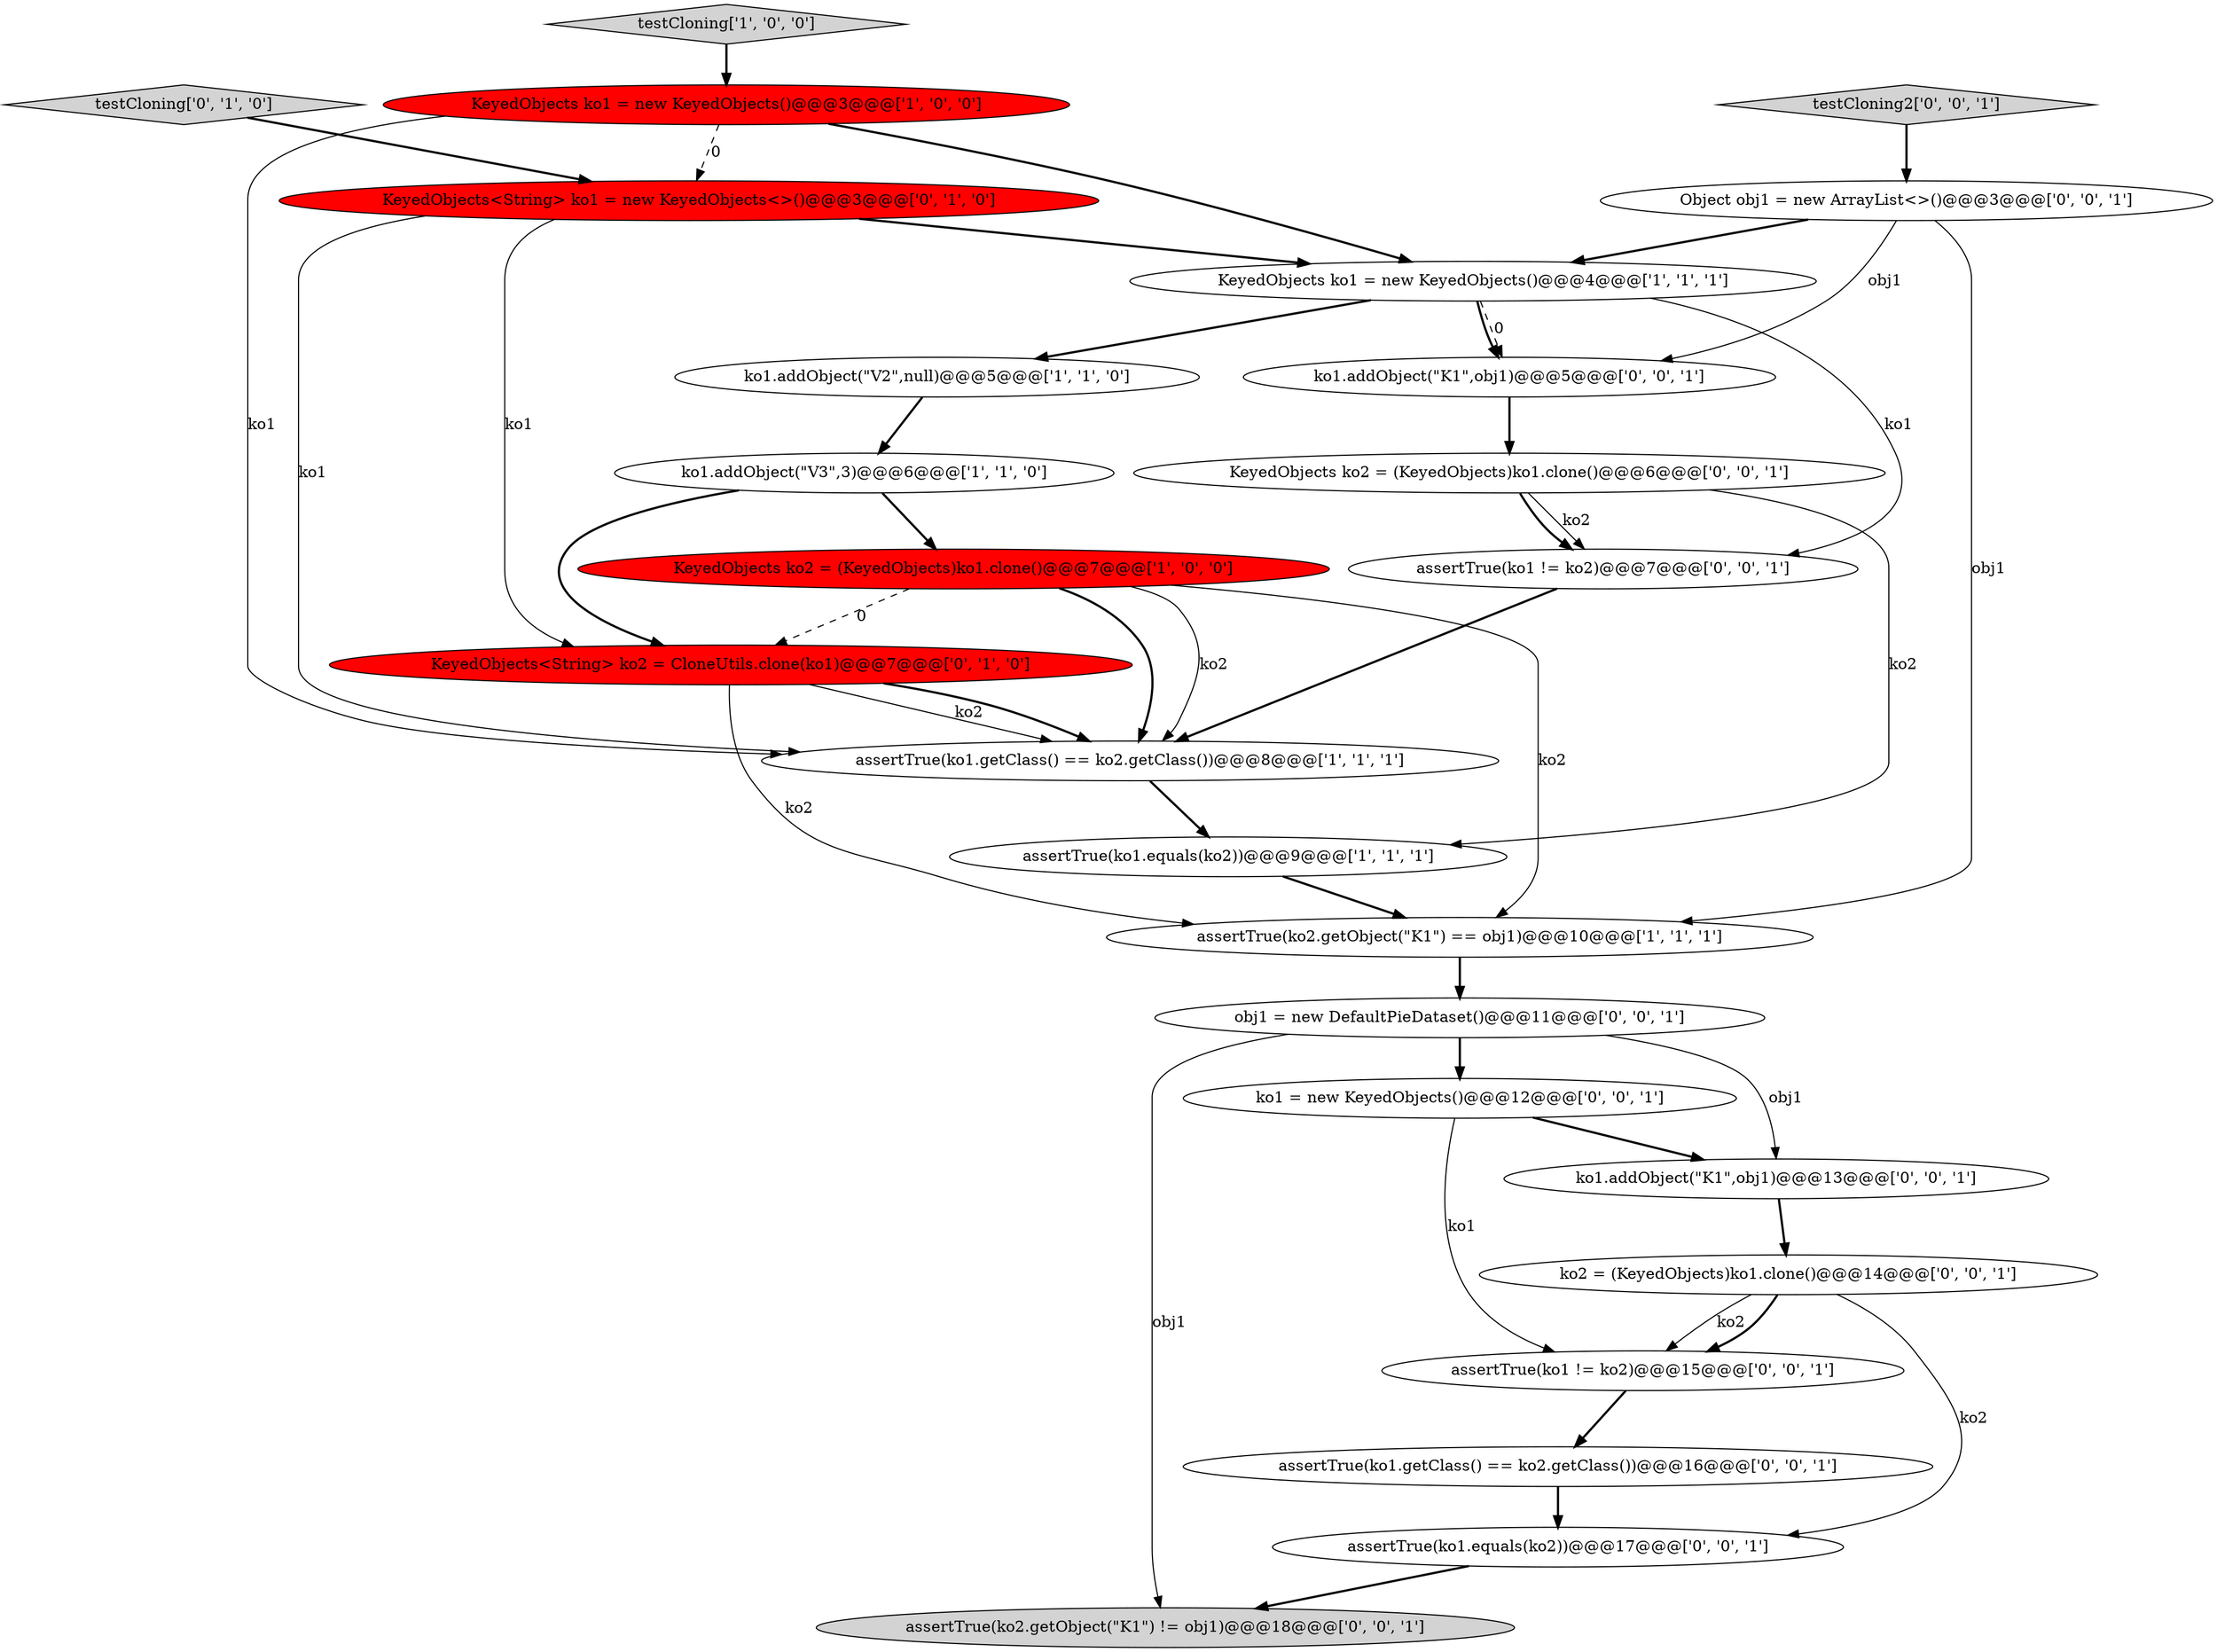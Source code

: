 digraph {
23 [style = filled, label = "testCloning2['0', '0', '1']", fillcolor = lightgray, shape = diamond image = "AAA0AAABBB3BBB"];
12 [style = filled, label = "ko1.addObject(\"K1\",obj1)@@@5@@@['0', '0', '1']", fillcolor = white, shape = ellipse image = "AAA0AAABBB3BBB"];
9 [style = filled, label = "KeyedObjects<String> ko2 = CloneUtils.clone(ko1)@@@7@@@['0', '1', '0']", fillcolor = red, shape = ellipse image = "AAA1AAABBB2BBB"];
19 [style = filled, label = "assertTrue(ko1 != ko2)@@@7@@@['0', '0', '1']", fillcolor = white, shape = ellipse image = "AAA0AAABBB3BBB"];
20 [style = filled, label = "assertTrue(ko1 != ko2)@@@15@@@['0', '0', '1']", fillcolor = white, shape = ellipse image = "AAA0AAABBB3BBB"];
10 [style = filled, label = "testCloning['0', '1', '0']", fillcolor = lightgray, shape = diamond image = "AAA0AAABBB2BBB"];
6 [style = filled, label = "ko1.addObject(\"V2\",null)@@@5@@@['1', '1', '0']", fillcolor = white, shape = ellipse image = "AAA0AAABBB1BBB"];
11 [style = filled, label = "KeyedObjects<String> ko1 = new KeyedObjects<>()@@@3@@@['0', '1', '0']", fillcolor = red, shape = ellipse image = "AAA1AAABBB2BBB"];
15 [style = filled, label = "KeyedObjects ko2 = (KeyedObjects)ko1.clone()@@@6@@@['0', '0', '1']", fillcolor = white, shape = ellipse image = "AAA0AAABBB3BBB"];
0 [style = filled, label = "KeyedObjects ko1 = new KeyedObjects()@@@4@@@['1', '1', '1']", fillcolor = white, shape = ellipse image = "AAA0AAABBB1BBB"];
22 [style = filled, label = "ko2 = (KeyedObjects)ko1.clone()@@@14@@@['0', '0', '1']", fillcolor = white, shape = ellipse image = "AAA0AAABBB3BBB"];
2 [style = filled, label = "assertTrue(ko1.equals(ko2))@@@9@@@['1', '1', '1']", fillcolor = white, shape = ellipse image = "AAA0AAABBB1BBB"];
4 [style = filled, label = "testCloning['1', '0', '0']", fillcolor = lightgray, shape = diamond image = "AAA0AAABBB1BBB"];
16 [style = filled, label = "assertTrue(ko2.getObject(\"K1\") != obj1)@@@18@@@['0', '0', '1']", fillcolor = lightgray, shape = ellipse image = "AAA0AAABBB3BBB"];
13 [style = filled, label = "obj1 = new DefaultPieDataset()@@@11@@@['0', '0', '1']", fillcolor = white, shape = ellipse image = "AAA0AAABBB3BBB"];
1 [style = filled, label = "assertTrue(ko1.getClass() == ko2.getClass())@@@8@@@['1', '1', '1']", fillcolor = white, shape = ellipse image = "AAA0AAABBB1BBB"];
24 [style = filled, label = "ko1.addObject(\"K1\",obj1)@@@13@@@['0', '0', '1']", fillcolor = white, shape = ellipse image = "AAA0AAABBB3BBB"];
17 [style = filled, label = "ko1 = new KeyedObjects()@@@12@@@['0', '0', '1']", fillcolor = white, shape = ellipse image = "AAA0AAABBB3BBB"];
21 [style = filled, label = "assertTrue(ko1.getClass() == ko2.getClass())@@@16@@@['0', '0', '1']", fillcolor = white, shape = ellipse image = "AAA0AAABBB3BBB"];
18 [style = filled, label = "Object obj1 = new ArrayList<>()@@@3@@@['0', '0', '1']", fillcolor = white, shape = ellipse image = "AAA0AAABBB3BBB"];
8 [style = filled, label = "assertTrue(ko2.getObject(\"K1\") == obj1)@@@10@@@['1', '1', '1']", fillcolor = white, shape = ellipse image = "AAA0AAABBB1BBB"];
7 [style = filled, label = "KeyedObjects ko1 = new KeyedObjects()@@@3@@@['1', '0', '0']", fillcolor = red, shape = ellipse image = "AAA1AAABBB1BBB"];
3 [style = filled, label = "ko1.addObject(\"V3\",3)@@@6@@@['1', '1', '0']", fillcolor = white, shape = ellipse image = "AAA0AAABBB1BBB"];
5 [style = filled, label = "KeyedObjects ko2 = (KeyedObjects)ko1.clone()@@@7@@@['1', '0', '0']", fillcolor = red, shape = ellipse image = "AAA1AAABBB1BBB"];
14 [style = filled, label = "assertTrue(ko1.equals(ko2))@@@17@@@['0', '0', '1']", fillcolor = white, shape = ellipse image = "AAA0AAABBB3BBB"];
14->16 [style = bold, label=""];
22->20 [style = solid, label="ko2"];
6->3 [style = bold, label=""];
22->14 [style = solid, label="ko2"];
13->16 [style = solid, label="obj1"];
0->6 [style = bold, label=""];
18->8 [style = solid, label="obj1"];
0->12 [style = bold, label=""];
15->2 [style = solid, label="ko2"];
12->15 [style = bold, label=""];
7->11 [style = dashed, label="0"];
5->1 [style = solid, label="ko2"];
5->9 [style = dashed, label="0"];
7->0 [style = bold, label=""];
11->9 [style = solid, label="ko1"];
7->1 [style = solid, label="ko1"];
15->19 [style = solid, label="ko2"];
0->12 [style = dashed, label="0"];
15->19 [style = bold, label=""];
24->22 [style = bold, label=""];
5->8 [style = solid, label="ko2"];
4->7 [style = bold, label=""];
0->19 [style = solid, label="ko1"];
9->1 [style = solid, label="ko2"];
20->21 [style = bold, label=""];
3->9 [style = bold, label=""];
5->1 [style = bold, label=""];
19->1 [style = bold, label=""];
13->17 [style = bold, label=""];
3->5 [style = bold, label=""];
11->0 [style = bold, label=""];
17->24 [style = bold, label=""];
22->20 [style = bold, label=""];
18->12 [style = solid, label="obj1"];
11->1 [style = solid, label="ko1"];
1->2 [style = bold, label=""];
9->8 [style = solid, label="ko2"];
17->20 [style = solid, label="ko1"];
9->1 [style = bold, label=""];
13->24 [style = solid, label="obj1"];
18->0 [style = bold, label=""];
23->18 [style = bold, label=""];
8->13 [style = bold, label=""];
2->8 [style = bold, label=""];
21->14 [style = bold, label=""];
10->11 [style = bold, label=""];
}
